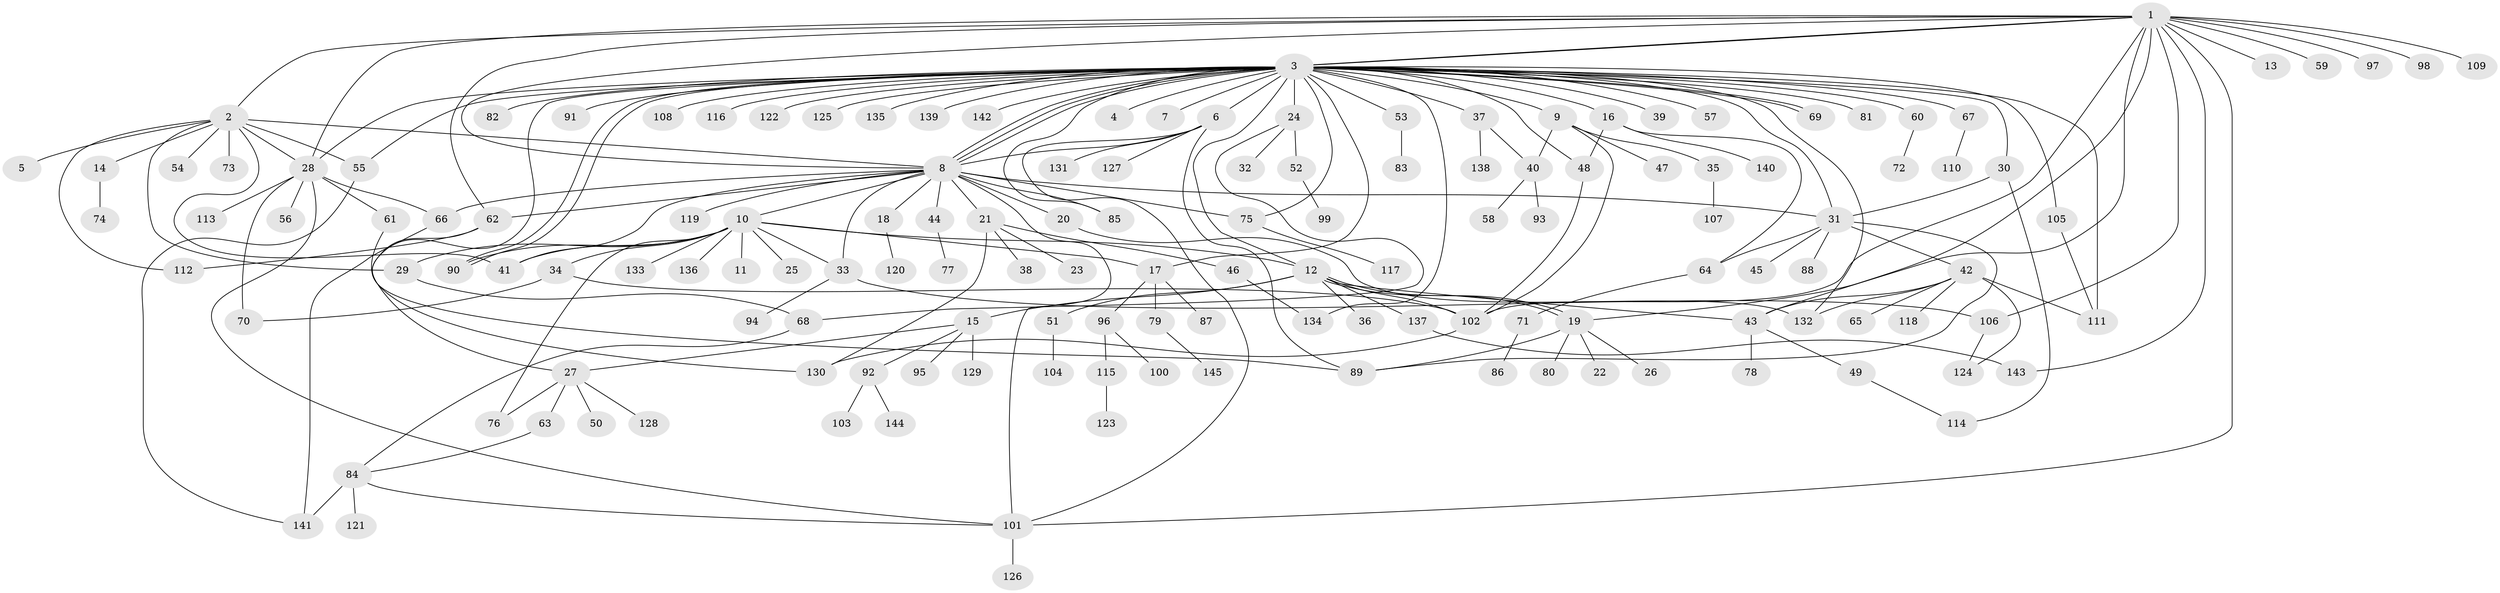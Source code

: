 // Generated by graph-tools (version 1.1) at 2025/47/03/09/25 04:47:20]
// undirected, 145 vertices, 205 edges
graph export_dot {
graph [start="1"]
  node [color=gray90,style=filled];
  1;
  2;
  3;
  4;
  5;
  6;
  7;
  8;
  9;
  10;
  11;
  12;
  13;
  14;
  15;
  16;
  17;
  18;
  19;
  20;
  21;
  22;
  23;
  24;
  25;
  26;
  27;
  28;
  29;
  30;
  31;
  32;
  33;
  34;
  35;
  36;
  37;
  38;
  39;
  40;
  41;
  42;
  43;
  44;
  45;
  46;
  47;
  48;
  49;
  50;
  51;
  52;
  53;
  54;
  55;
  56;
  57;
  58;
  59;
  60;
  61;
  62;
  63;
  64;
  65;
  66;
  67;
  68;
  69;
  70;
  71;
  72;
  73;
  74;
  75;
  76;
  77;
  78;
  79;
  80;
  81;
  82;
  83;
  84;
  85;
  86;
  87;
  88;
  89;
  90;
  91;
  92;
  93;
  94;
  95;
  96;
  97;
  98;
  99;
  100;
  101;
  102;
  103;
  104;
  105;
  106;
  107;
  108;
  109;
  110;
  111;
  112;
  113;
  114;
  115;
  116;
  117;
  118;
  119;
  120;
  121;
  122;
  123;
  124;
  125;
  126;
  127;
  128;
  129;
  130;
  131;
  132;
  133;
  134;
  135;
  136;
  137;
  138;
  139;
  140;
  141;
  142;
  143;
  144;
  145;
  1 -- 2;
  1 -- 3;
  1 -- 3;
  1 -- 8;
  1 -- 13;
  1 -- 19;
  1 -- 28;
  1 -- 43;
  1 -- 59;
  1 -- 62;
  1 -- 97;
  1 -- 98;
  1 -- 101;
  1 -- 102;
  1 -- 106;
  1 -- 109;
  1 -- 143;
  2 -- 5;
  2 -- 8;
  2 -- 14;
  2 -- 28;
  2 -- 29;
  2 -- 41;
  2 -- 54;
  2 -- 55;
  2 -- 73;
  2 -- 112;
  3 -- 4;
  3 -- 6;
  3 -- 7;
  3 -- 8;
  3 -- 8;
  3 -- 8;
  3 -- 9;
  3 -- 12;
  3 -- 16;
  3 -- 17;
  3 -- 24;
  3 -- 27;
  3 -- 28;
  3 -- 30;
  3 -- 31;
  3 -- 37;
  3 -- 39;
  3 -- 48;
  3 -- 53;
  3 -- 55;
  3 -- 57;
  3 -- 60;
  3 -- 67;
  3 -- 69;
  3 -- 69;
  3 -- 75;
  3 -- 81;
  3 -- 82;
  3 -- 85;
  3 -- 90;
  3 -- 90;
  3 -- 91;
  3 -- 105;
  3 -- 108;
  3 -- 111;
  3 -- 116;
  3 -- 122;
  3 -- 125;
  3 -- 132;
  3 -- 134;
  3 -- 135;
  3 -- 139;
  3 -- 142;
  6 -- 8;
  6 -- 89;
  6 -- 101;
  6 -- 127;
  6 -- 131;
  8 -- 10;
  8 -- 18;
  8 -- 20;
  8 -- 21;
  8 -- 31;
  8 -- 33;
  8 -- 41;
  8 -- 44;
  8 -- 62;
  8 -- 66;
  8 -- 75;
  8 -- 85;
  8 -- 101;
  8 -- 119;
  9 -- 35;
  9 -- 40;
  9 -- 47;
  9 -- 102;
  10 -- 11;
  10 -- 12;
  10 -- 17;
  10 -- 25;
  10 -- 29;
  10 -- 33;
  10 -- 34;
  10 -- 41;
  10 -- 76;
  10 -- 90;
  10 -- 133;
  10 -- 136;
  12 -- 15;
  12 -- 19;
  12 -- 19;
  12 -- 36;
  12 -- 43;
  12 -- 51;
  12 -- 102;
  12 -- 137;
  14 -- 74;
  15 -- 27;
  15 -- 92;
  15 -- 95;
  15 -- 129;
  16 -- 48;
  16 -- 64;
  16 -- 140;
  17 -- 79;
  17 -- 87;
  17 -- 96;
  18 -- 120;
  19 -- 22;
  19 -- 26;
  19 -- 80;
  19 -- 89;
  20 -- 132;
  21 -- 23;
  21 -- 38;
  21 -- 46;
  21 -- 130;
  24 -- 32;
  24 -- 52;
  24 -- 68;
  27 -- 50;
  27 -- 63;
  27 -- 76;
  27 -- 128;
  28 -- 56;
  28 -- 61;
  28 -- 66;
  28 -- 70;
  28 -- 101;
  28 -- 113;
  29 -- 68;
  30 -- 31;
  30 -- 114;
  31 -- 42;
  31 -- 45;
  31 -- 64;
  31 -- 88;
  31 -- 89;
  33 -- 94;
  33 -- 106;
  34 -- 70;
  34 -- 102;
  35 -- 107;
  37 -- 40;
  37 -- 138;
  40 -- 58;
  40 -- 93;
  42 -- 43;
  42 -- 65;
  42 -- 111;
  42 -- 118;
  42 -- 124;
  42 -- 132;
  43 -- 49;
  43 -- 78;
  44 -- 77;
  46 -- 134;
  48 -- 102;
  49 -- 114;
  51 -- 104;
  52 -- 99;
  53 -- 83;
  55 -- 141;
  60 -- 72;
  61 -- 89;
  62 -- 112;
  62 -- 130;
  63 -- 84;
  64 -- 71;
  66 -- 141;
  67 -- 110;
  68 -- 84;
  71 -- 86;
  75 -- 117;
  79 -- 145;
  84 -- 101;
  84 -- 121;
  84 -- 141;
  92 -- 103;
  92 -- 144;
  96 -- 100;
  96 -- 115;
  101 -- 126;
  102 -- 130;
  105 -- 111;
  106 -- 124;
  115 -- 123;
  137 -- 143;
}
